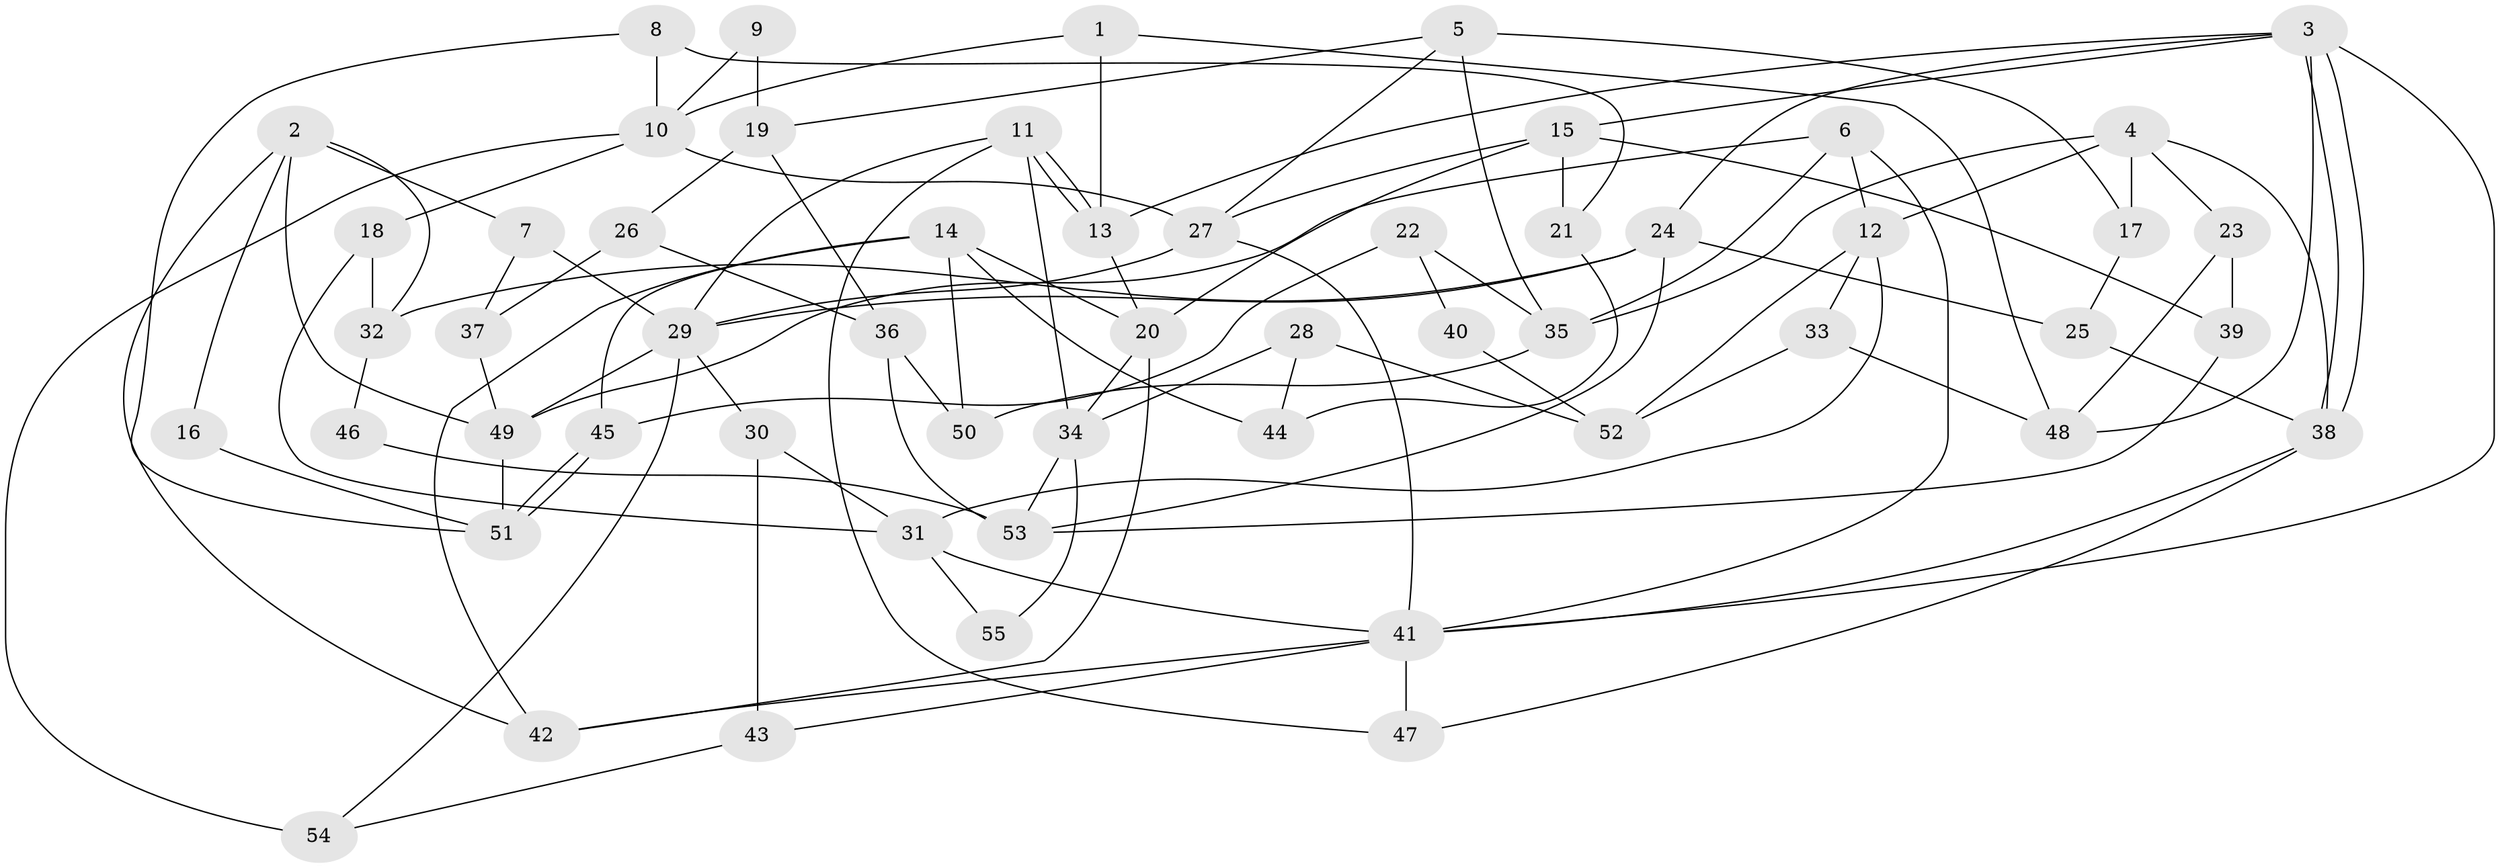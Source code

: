 // coarse degree distribution, {2: 0.2727272727272727, 4: 0.2727272727272727, 3: 0.18181818181818182, 6: 0.13636363636363635, 5: 0.045454545454545456, 9: 0.045454545454545456, 8: 0.045454545454545456}
// Generated by graph-tools (version 1.1) at 2025/53/03/04/25 21:53:45]
// undirected, 55 vertices, 110 edges
graph export_dot {
graph [start="1"]
  node [color=gray90,style=filled];
  1;
  2;
  3;
  4;
  5;
  6;
  7;
  8;
  9;
  10;
  11;
  12;
  13;
  14;
  15;
  16;
  17;
  18;
  19;
  20;
  21;
  22;
  23;
  24;
  25;
  26;
  27;
  28;
  29;
  30;
  31;
  32;
  33;
  34;
  35;
  36;
  37;
  38;
  39;
  40;
  41;
  42;
  43;
  44;
  45;
  46;
  47;
  48;
  49;
  50;
  51;
  52;
  53;
  54;
  55;
  1 -- 10;
  1 -- 13;
  1 -- 48;
  2 -- 49;
  2 -- 42;
  2 -- 7;
  2 -- 16;
  2 -- 32;
  3 -- 41;
  3 -- 38;
  3 -- 38;
  3 -- 13;
  3 -- 15;
  3 -- 24;
  3 -- 48;
  4 -- 38;
  4 -- 23;
  4 -- 12;
  4 -- 17;
  4 -- 35;
  5 -- 35;
  5 -- 17;
  5 -- 19;
  5 -- 27;
  6 -- 12;
  6 -- 41;
  6 -- 35;
  6 -- 49;
  7 -- 29;
  7 -- 37;
  8 -- 21;
  8 -- 51;
  8 -- 10;
  9 -- 19;
  9 -- 10;
  10 -- 27;
  10 -- 18;
  10 -- 54;
  11 -- 29;
  11 -- 13;
  11 -- 13;
  11 -- 34;
  11 -- 47;
  12 -- 31;
  12 -- 33;
  12 -- 52;
  13 -- 20;
  14 -- 20;
  14 -- 42;
  14 -- 44;
  14 -- 45;
  14 -- 50;
  15 -- 27;
  15 -- 20;
  15 -- 21;
  15 -- 39;
  16 -- 51;
  17 -- 25;
  18 -- 32;
  18 -- 31;
  19 -- 26;
  19 -- 36;
  20 -- 34;
  20 -- 42;
  21 -- 44;
  22 -- 45;
  22 -- 35;
  22 -- 40;
  23 -- 48;
  23 -- 39;
  24 -- 53;
  24 -- 25;
  24 -- 29;
  24 -- 32;
  25 -- 38;
  26 -- 36;
  26 -- 37;
  27 -- 29;
  27 -- 41;
  28 -- 34;
  28 -- 52;
  28 -- 44;
  29 -- 30;
  29 -- 49;
  29 -- 54;
  30 -- 43;
  30 -- 31;
  31 -- 41;
  31 -- 55;
  32 -- 46;
  33 -- 48;
  33 -- 52;
  34 -- 53;
  34 -- 55;
  35 -- 50;
  36 -- 50;
  36 -- 53;
  37 -- 49;
  38 -- 41;
  38 -- 47;
  39 -- 53;
  40 -- 52;
  41 -- 47;
  41 -- 42;
  41 -- 43;
  43 -- 54;
  45 -- 51;
  45 -- 51;
  46 -- 53;
  49 -- 51;
}
